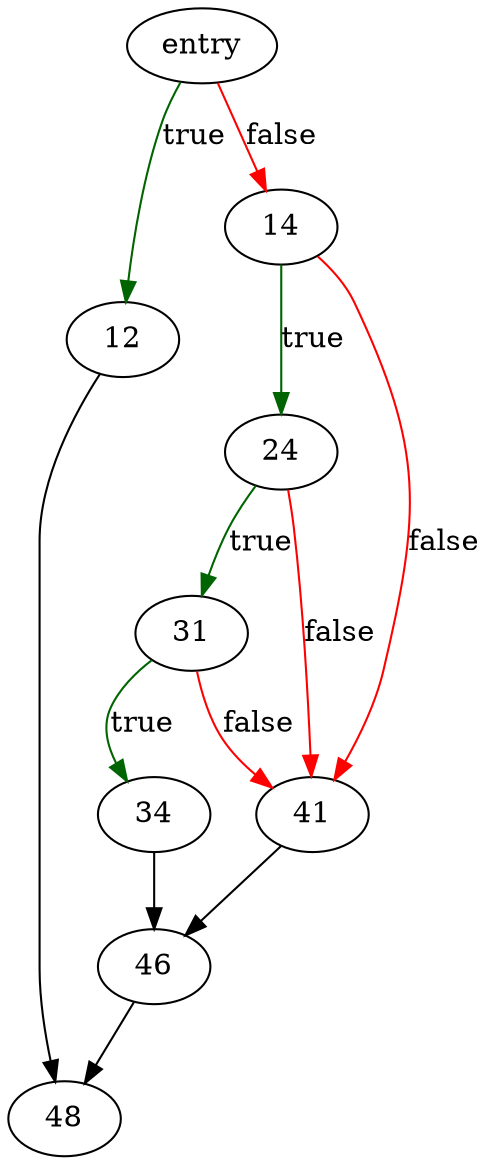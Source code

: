 digraph "columnMem" {
	// Node definitions.
	2 [label=entry];
	12;
	14;
	24;
	31;
	34;
	41;
	46;
	48;

	// Edge definitions.
	2 -> 12 [
		color=darkgreen
		label=true
	];
	2 -> 14 [
		color=red
		label=false
	];
	12 -> 48;
	14 -> 24 [
		color=darkgreen
		label=true
	];
	14 -> 41 [
		color=red
		label=false
	];
	24 -> 31 [
		color=darkgreen
		label=true
	];
	24 -> 41 [
		color=red
		label=false
	];
	31 -> 34 [
		color=darkgreen
		label=true
	];
	31 -> 41 [
		color=red
		label=false
	];
	34 -> 46;
	41 -> 46;
	46 -> 48;
}